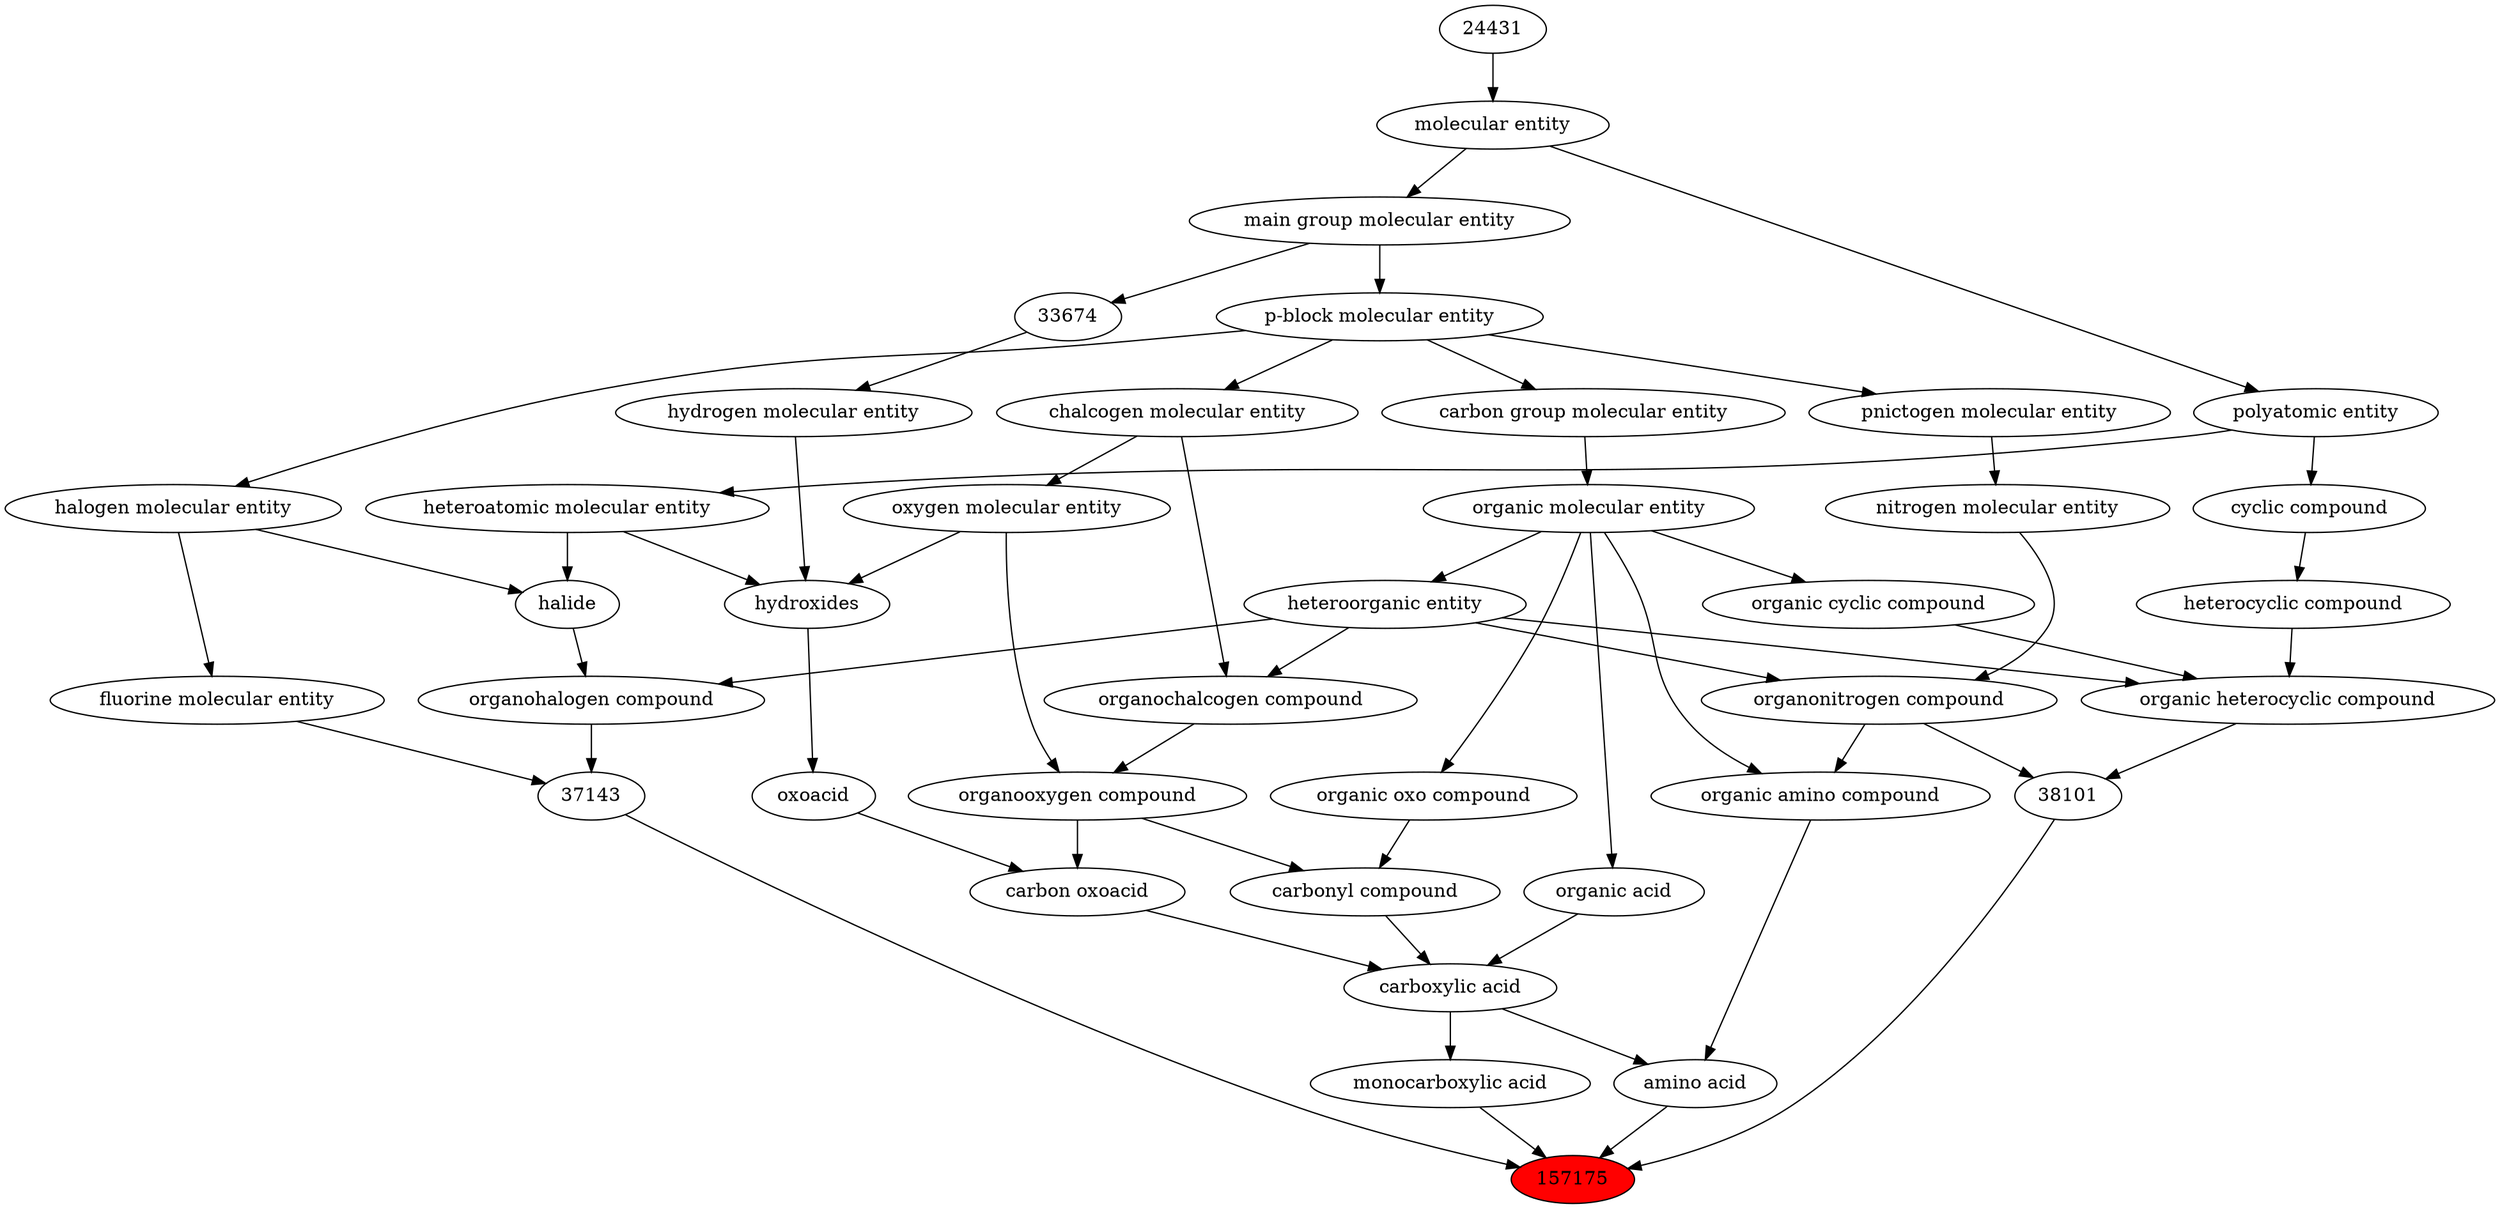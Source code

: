 digraph tree{ 
157175 [label="157175" fillcolor=red style=filled]
38101 -> 157175
37143 -> 157175
25384 -> 157175
33709 -> 157175
38101 [label="38101"]
24532 -> 38101
35352 -> 38101
37143 [label="37143"]
36684 -> 37143
24062 -> 37143
25384 [label="monocarboxylic acid"]
33575 -> 25384
33709 [label="amino acid"]
50047 -> 33709
33575 -> 33709
24532 [label="organic heterocyclic compound"]
33285 -> 24532
33832 -> 24532
5686 -> 24532
35352 [label="organonitrogen compound"]
51143 -> 35352
33285 -> 35352
36684 [label="organohalogen compound"]
33285 -> 36684
37578 -> 36684
24062 [label="fluorine molecular entity"]
24471 -> 24062
33575 [label="carboxylic acid"]
36586 -> 33575
35605 -> 33575
64709 -> 33575
50047 [label="organic amino compound"]
50860 -> 50047
35352 -> 50047
33285 [label="heteroorganic entity"]
50860 -> 33285
33832 [label="organic cyclic compound"]
50860 -> 33832
5686 [label="heterocyclic compound"]
33595 -> 5686
51143 [label="nitrogen molecular entity"]
33302 -> 51143
37578 [label="halide"]
24471 -> 37578
37577 -> 37578
24471 [label="halogen molecular entity"]
33675 -> 24471
36586 [label="carbonyl compound"]
36587 -> 36586
36963 -> 36586
35605 [label="carbon oxoacid"]
24833 -> 35605
36963 -> 35605
64709 [label="organic acid"]
50860 -> 64709
50860 [label="organic molecular entity"]
33582 -> 50860
33595 [label="cyclic compound"]
36357 -> 33595
33302 [label="pnictogen molecular entity"]
33675 -> 33302
37577 [label="heteroatomic molecular entity"]
36357 -> 37577
33675 [label="p-block molecular entity"]
33579 -> 33675
36587 [label="organic oxo compound"]
50860 -> 36587
36963 [label="organooxygen compound"]
36962 -> 36963
25806 -> 36963
24833 [label="oxoacid"]
24651 -> 24833
33582 [label="carbon group molecular entity"]
33675 -> 33582
36357 [label="polyatomic entity"]
23367 -> 36357
33579 [label="main group molecular entity"]
23367 -> 33579
36962 [label="organochalcogen compound"]
33285 -> 36962
33304 -> 36962
25806 [label="oxygen molecular entity"]
33304 -> 25806
24651 [label="hydroxides"]
25806 -> 24651
33608 -> 24651
37577 -> 24651
23367 [label="molecular entity"]
24431 -> 23367
33304 [label="chalcogen molecular entity"]
33675 -> 33304
33608 [label="hydrogen molecular entity"]
33674 -> 33608
24431 [label="24431"]
33674 [label="33674"]
33579 -> 33674
}